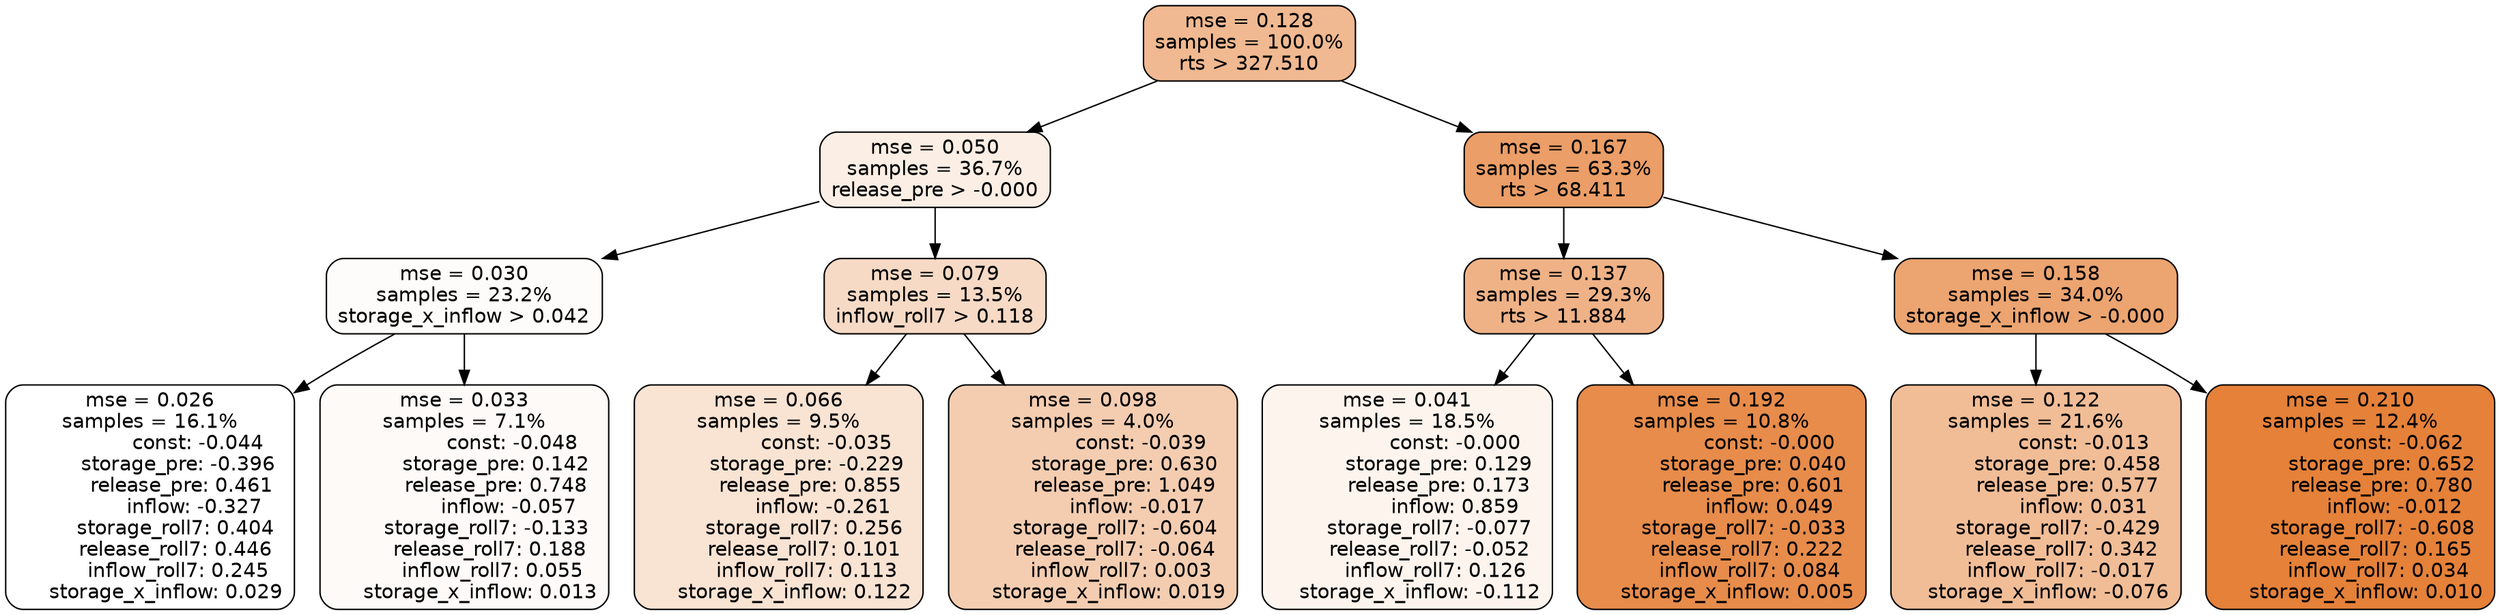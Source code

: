 digraph tree {
node [shape=rectangle, style="filled, rounded", color="black", fontname=helvetica] ;
edge [fontname=helvetica] ;
	"0" [label="mse = 0.128
samples = 100.0%
rts > 327.510", fillcolor="#f0b991"]
	"8" [label="mse = 0.050
samples = 36.7%
release_pre > -0.000", fillcolor="#fbeee4"]
	"1" [label="mse = 0.167
samples = 63.3%
rts > 68.411", fillcolor="#eb9e67"]
	"9" [label="mse = 0.030
samples = 23.2%
storage_x_inflow > 0.042", fillcolor="#fefcfa"]
	"12" [label="mse = 0.079
samples = 13.5%
inflow_roll7 > 0.118", fillcolor="#f7dac5"]
	"2" [label="mse = 0.137
samples = 29.3%
rts > 11.884", fillcolor="#efb286"]
	"5" [label="mse = 0.158
samples = 34.0%
storage_x_inflow > -0.000", fillcolor="#eca470"]
	"10" [label="mse = 0.026
samples = 16.1%
               const: -0.044
         storage_pre: -0.396
          release_pre: 0.461
              inflow: -0.327
        storage_roll7: 0.404
        release_roll7: 0.446
         inflow_roll7: 0.245
     storage_x_inflow: 0.029", fillcolor="#ffffff"]
	"11" [label="mse = 0.033
samples = 7.1%
               const: -0.048
          storage_pre: 0.142
          release_pre: 0.748
              inflow: -0.057
       storage_roll7: -0.133
        release_roll7: 0.188
         inflow_roll7: 0.055
     storage_x_inflow: 0.013", fillcolor="#fdfaf7"]
	"13" [label="mse = 0.066
samples = 9.5%
               const: -0.035
         storage_pre: -0.229
          release_pre: 0.855
              inflow: -0.261
        storage_roll7: 0.256
        release_roll7: 0.101
         inflow_roll7: 0.113
     storage_x_inflow: 0.122", fillcolor="#f9e3d3"]
	"14" [label="mse = 0.098
samples = 4.0%
               const: -0.039
          storage_pre: 0.630
          release_pre: 1.049
              inflow: -0.017
       storage_roll7: -0.604
       release_roll7: -0.064
         inflow_roll7: 0.003
     storage_x_inflow: 0.019", fillcolor="#f4cdb1"]
	"3" [label="mse = 0.041
samples = 18.5%
               const: -0.000
          storage_pre: 0.129
          release_pre: 0.173
               inflow: 0.859
       storage_roll7: -0.077
       release_roll7: -0.052
         inflow_roll7: 0.126
    storage_x_inflow: -0.112", fillcolor="#fcf4ed"]
	"4" [label="mse = 0.192
samples = 10.8%
               const: -0.000
          storage_pre: 0.040
          release_pre: 0.601
               inflow: 0.049
       storage_roll7: -0.033
        release_roll7: 0.222
         inflow_roll7: 0.084
     storage_x_inflow: 0.005", fillcolor="#e78c4b"]
	"6" [label="mse = 0.122
samples = 21.6%
               const: -0.013
          storage_pre: 0.458
          release_pre: 0.577
               inflow: 0.031
       storage_roll7: -0.429
        release_roll7: 0.342
        inflow_roll7: -0.017
    storage_x_inflow: -0.076", fillcolor="#f1bd97"]
	"7" [label="mse = 0.210
samples = 12.4%
               const: -0.062
          storage_pre: 0.652
          release_pre: 0.780
              inflow: -0.012
       storage_roll7: -0.608
        release_roll7: 0.165
         inflow_roll7: 0.034
     storage_x_inflow: 0.010", fillcolor="#e58139"]

	"0" -> "1"
	"0" -> "8"
	"8" -> "9"
	"8" -> "12"
	"1" -> "2"
	"1" -> "5"
	"9" -> "10"
	"9" -> "11"
	"12" -> "13"
	"12" -> "14"
	"2" -> "3"
	"2" -> "4"
	"5" -> "6"
	"5" -> "7"
}